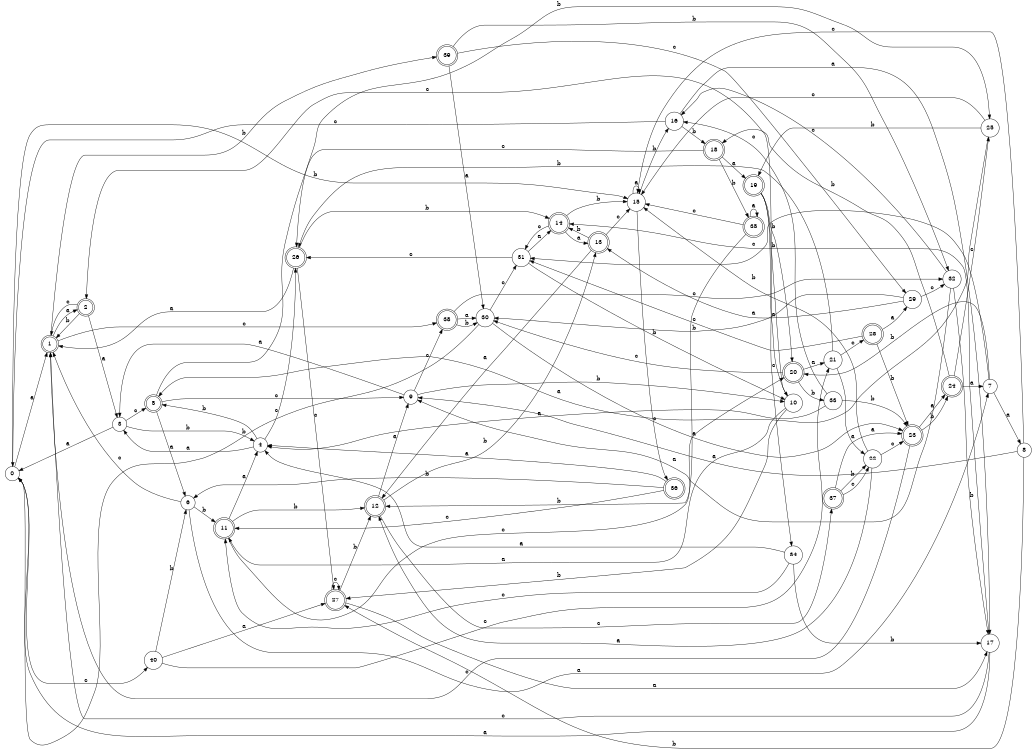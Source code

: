 digraph n33_6 {
__start0 [label="" shape="none"];

rankdir=LR;
size="8,5";

s0 [style="filled", color="black", fillcolor="white" shape="circle", label="0"];
s1 [style="rounded,filled", color="black", fillcolor="white" shape="doublecircle", label="1"];
s2 [style="rounded,filled", color="black", fillcolor="white" shape="doublecircle", label="2"];
s3 [style="filled", color="black", fillcolor="white" shape="circle", label="3"];
s4 [style="filled", color="black", fillcolor="white" shape="circle", label="4"];
s5 [style="rounded,filled", color="black", fillcolor="white" shape="doublecircle", label="5"];
s6 [style="filled", color="black", fillcolor="white" shape="circle", label="6"];
s7 [style="filled", color="black", fillcolor="white" shape="circle", label="7"];
s8 [style="filled", color="black", fillcolor="white" shape="circle", label="8"];
s9 [style="filled", color="black", fillcolor="white" shape="circle", label="9"];
s10 [style="filled", color="black", fillcolor="white" shape="circle", label="10"];
s11 [style="rounded,filled", color="black", fillcolor="white" shape="doublecircle", label="11"];
s12 [style="rounded,filled", color="black", fillcolor="white" shape="doublecircle", label="12"];
s13 [style="rounded,filled", color="black", fillcolor="white" shape="doublecircle", label="13"];
s14 [style="rounded,filled", color="black", fillcolor="white" shape="doublecircle", label="14"];
s15 [style="filled", color="black", fillcolor="white" shape="circle", label="15"];
s16 [style="filled", color="black", fillcolor="white" shape="circle", label="16"];
s17 [style="filled", color="black", fillcolor="white" shape="circle", label="17"];
s18 [style="rounded,filled", color="black", fillcolor="white" shape="doublecircle", label="18"];
s19 [style="rounded,filled", color="black", fillcolor="white" shape="doublecircle", label="19"];
s20 [style="rounded,filled", color="black", fillcolor="white" shape="doublecircle", label="20"];
s21 [style="filled", color="black", fillcolor="white" shape="circle", label="21"];
s22 [style="filled", color="black", fillcolor="white" shape="circle", label="22"];
s23 [style="rounded,filled", color="black", fillcolor="white" shape="doublecircle", label="23"];
s24 [style="rounded,filled", color="black", fillcolor="white" shape="doublecircle", label="24"];
s25 [style="filled", color="black", fillcolor="white" shape="circle", label="25"];
s26 [style="rounded,filled", color="black", fillcolor="white" shape="doublecircle", label="26"];
s27 [style="rounded,filled", color="black", fillcolor="white" shape="doublecircle", label="27"];
s28 [style="rounded,filled", color="black", fillcolor="white" shape="doublecircle", label="28"];
s29 [style="filled", color="black", fillcolor="white" shape="circle", label="29"];
s30 [style="filled", color="black", fillcolor="white" shape="circle", label="30"];
s31 [style="filled", color="black", fillcolor="white" shape="circle", label="31"];
s32 [style="filled", color="black", fillcolor="white" shape="circle", label="32"];
s33 [style="filled", color="black", fillcolor="white" shape="circle", label="33"];
s34 [style="filled", color="black", fillcolor="white" shape="circle", label="34"];
s35 [style="rounded,filled", color="black", fillcolor="white" shape="doublecircle", label="35"];
s36 [style="rounded,filled", color="black", fillcolor="white" shape="doublecircle", label="36"];
s37 [style="rounded,filled", color="black", fillcolor="white" shape="doublecircle", label="37"];
s38 [style="rounded,filled", color="black", fillcolor="white" shape="doublecircle", label="38"];
s39 [style="rounded,filled", color="black", fillcolor="white" shape="doublecircle", label="39"];
s40 [style="filled", color="black", fillcolor="white" shape="circle", label="40"];
s0 -> s1 [label="a"];
s0 -> s15 [label="b"];
s0 -> s40 [label="c"];
s1 -> s2 [label="a"];
s1 -> s39 [label="b"];
s1 -> s38 [label="c"];
s2 -> s3 [label="a"];
s2 -> s1 [label="b"];
s2 -> s1 [label="c"];
s3 -> s0 [label="a"];
s3 -> s4 [label="b"];
s3 -> s5 [label="c"];
s4 -> s3 [label="a"];
s4 -> s5 [label="b"];
s4 -> s26 [label="c"];
s5 -> s6 [label="a"];
s5 -> s25 [label="b"];
s5 -> s9 [label="c"];
s6 -> s7 [label="a"];
s6 -> s11 [label="b"];
s6 -> s1 [label="c"];
s7 -> s8 [label="a"];
s7 -> s20 [label="b"];
s7 -> s31 [label="c"];
s8 -> s9 [label="a"];
s8 -> s27 [label="b"];
s8 -> s15 [label="c"];
s9 -> s3 [label="a"];
s9 -> s10 [label="b"];
s9 -> s38 [label="c"];
s10 -> s11 [label="a"];
s10 -> s27 [label="b"];
s10 -> s2 [label="c"];
s11 -> s4 [label="a"];
s11 -> s12 [label="b"];
s11 -> s20 [label="c"];
s12 -> s9 [label="a"];
s12 -> s13 [label="b"];
s12 -> s37 [label="c"];
s13 -> s12 [label="a"];
s13 -> s14 [label="b"];
s13 -> s15 [label="c"];
s14 -> s13 [label="a"];
s14 -> s15 [label="b"];
s14 -> s31 [label="c"];
s15 -> s15 [label="a"];
s15 -> s16 [label="b"];
s15 -> s36 [label="c"];
s16 -> s17 [label="a"];
s16 -> s18 [label="b"];
s16 -> s0 [label="c"];
s17 -> s0 [label="a"];
s17 -> s14 [label="b"];
s17 -> s1 [label="c"];
s18 -> s19 [label="a"];
s18 -> s35 [label="b"];
s18 -> s26 [label="c"];
s19 -> s10 [label="a"];
s19 -> s20 [label="b"];
s19 -> s34 [label="c"];
s20 -> s21 [label="a"];
s20 -> s33 [label="b"];
s20 -> s30 [label="c"];
s21 -> s22 [label="a"];
s21 -> s26 [label="b"];
s21 -> s28 [label="c"];
s22 -> s12 [label="a"];
s22 -> s15 [label="b"];
s22 -> s23 [label="c"];
s23 -> s24 [label="a"];
s23 -> s24 [label="b"];
s23 -> s1 [label="c"];
s24 -> s7 [label="a"];
s24 -> s18 [label="b"];
s24 -> s25 [label="c"];
s25 -> s5 [label="a"];
s25 -> s19 [label="b"];
s25 -> s15 [label="c"];
s26 -> s1 [label="a"];
s26 -> s14 [label="b"];
s26 -> s27 [label="c"];
s27 -> s17 [label="a"];
s27 -> s12 [label="b"];
s27 -> s27 [label="c"];
s28 -> s29 [label="a"];
s28 -> s23 [label="b"];
s28 -> s31 [label="c"];
s29 -> s13 [label="a"];
s29 -> s30 [label="b"];
s29 -> s32 [label="c"];
s30 -> s23 [label="a"];
s30 -> s0 [label="b"];
s30 -> s31 [label="c"];
s31 -> s14 [label="a"];
s31 -> s10 [label="b"];
s31 -> s26 [label="c"];
s32 -> s9 [label="a"];
s32 -> s17 [label="b"];
s32 -> s16 [label="c"];
s33 -> s4 [label="a"];
s33 -> s23 [label="b"];
s33 -> s16 [label="c"];
s34 -> s4 [label="a"];
s34 -> s17 [label="b"];
s34 -> s11 [label="c"];
s35 -> s35 [label="a"];
s35 -> s12 [label="b"];
s35 -> s15 [label="c"];
s36 -> s4 [label="a"];
s36 -> s6 [label="b"];
s36 -> s11 [label="c"];
s37 -> s23 [label="a"];
s37 -> s22 [label="b"];
s37 -> s22 [label="c"];
s38 -> s30 [label="a"];
s38 -> s30 [label="b"];
s38 -> s32 [label="c"];
s39 -> s30 [label="a"];
s39 -> s32 [label="b"];
s39 -> s29 [label="c"];
s40 -> s27 [label="a"];
s40 -> s6 [label="b"];
s40 -> s21 [label="c"];

}